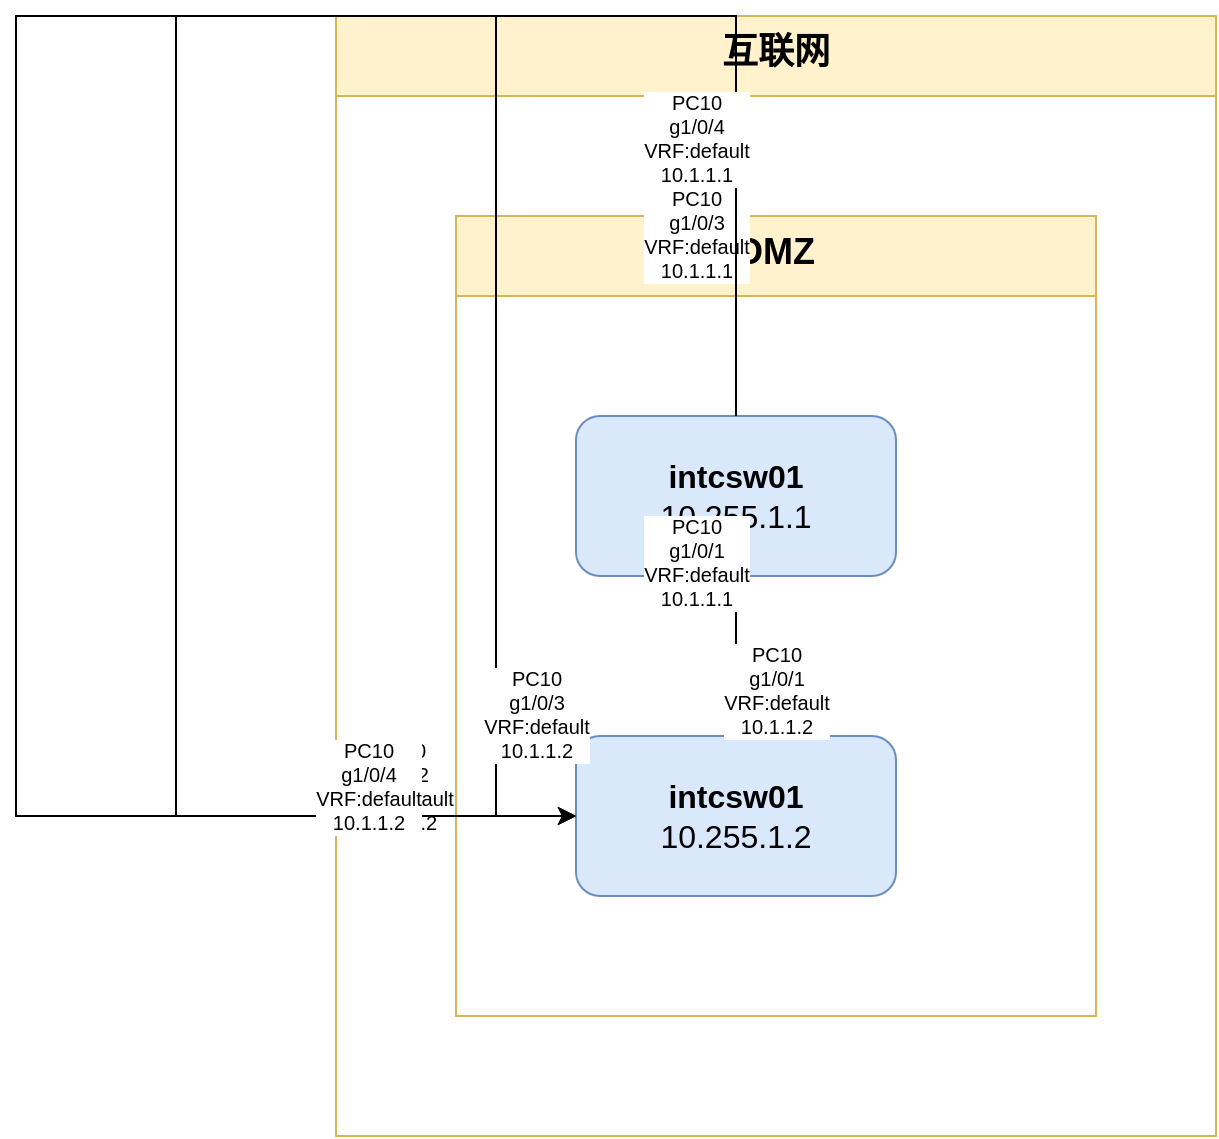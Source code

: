<?xml version='1.0' encoding='utf-8'?>
<mxfile version="1.0"><diagram id="topology" name="Topology"><mxGraphModel dx="1000" dy="1000" grid="1" gridSize="10" guides="1" tooltips="1" connect="1" arrows="1" fold="1" page="1" pageScale="1" pageWidth="1654" pageHeight="2339" math="0" shadow="0"><root><mxCell id="0" /><mxCell id="1" parent="0" /><mxCell id="region_2" value="互联网" style="swimlane;fontStyle=1;align=center;verticalAlign=top;horizontal=1;startSize=40;collapsible=0;marginBottom=0;fillColor=#fff2cc;strokeColor=#d6b656;fontSize=18;" vertex="1" parent="1" data_type="region" data_name="互联网" data_parent_name=""><mxGeometry x="0" y="0" width="440" height="560" as="geometry" /></mxCell><mxCell id="region_3" value="DMZ" style="swimlane;fontStyle=1;align=center;verticalAlign=top;horizontal=1;startSize=40;collapsible=0;marginBottom=0;fillColor=#fff2cc;strokeColor=#d6b656;fontSize=18;" vertex="1" parent="region_2" data_type="region" data_name="DMZ" data_parent_name="互联网"><mxGeometry x="60" y="100" width="320" height="400" as="geometry" /></mxCell><mxCell id="device_4" value="&lt;div&gt;&lt;b&gt;intcsw01&lt;/b&gt;&lt;br/&gt;10.255.1.1&lt;/div&gt;" style="rounded=1;whiteSpace=wrap;html=1;fillColor=#dae8fc;strokeColor=#6c8ebf;fontSize=16;" vertex="1" parent="region_3" data_type="device" data_device_name="intcsw01" data_management_address="10.255.1.1" data_region="DMZ" data_parent_region="互联网" data_device_model="8886" data_device_type="核心交换机" data_cabinet="a01" data_u_position="20"><mxGeometry x="60" y="100" width="160" height="80" as="geometry" /></mxCell><mxCell id="device_5" value="&lt;div&gt;&lt;b&gt;intcsw01&lt;/b&gt;&lt;br/&gt;10.255.1.2&lt;/div&gt;" style="rounded=1;whiteSpace=wrap;html=1;fillColor=#dae8fc;strokeColor=#6c8ebf;fontSize=16;" vertex="1" parent="region_3" data_type="device" data_device_name="intcsw01" data_management_address="10.255.1.2" data_region="DMZ" data_parent_region="互联网" data_device_model="8886" data_device_type="核心交换机" data_cabinet="a02" data_u_position="20"><mxGeometry x="60" y="260" width="160" height="80" as="geometry" /></mxCell><mxCell id="edge_6" edge="1" parent="1" source="device_4" target="device_5" style="edgeStyle=orthogonalEdgeStyle;rounded=0;orthogonalLoop=1;jettySize=auto;html=1;strokeColor=#000000;orthogonal=1;endArrow=classic;endFill=1;" value="" data_type="link" data_sequence="1" data_usage="核心互联" data_cable_type="光纤" data_bandwidth="" data_remark="" data_src_device_name="intcsw01" data_src_management_address="10.255.1.1" data_src_parent_region="互联网" data_src_region="DMZ" data_src_device_model="8886" data_src_device_type="核心交换机" data_src_cabinet="a01" data_src_u_position="20" data_src_port_channel="10" data_src_physical_interface="g1/0/1" data_src_vrf="default" data_src_vlan="" data_src_interface_ip="10.1.1.1" data_dst_device_name="intcsw01" data_dst_management_address="10.255.1.2" data_dst_parent_region="互联网" data_dst_region="DMZ" data_dst_device_model="8886" data_dst_device_type="核心交换机" data_dst_cabinet="a02" data_dst_u_position="20" data_dst_port_channel="10" data_dst_physical_interface="g1/0/1" data_dst_vrf="default" data_dst_vlan="" data_dst_interface_ip="10.1.1.2"><mxGeometry relative="1" as="geometry"><mxPoint x="0" y="0" as="targetPoint" /></mxGeometry></mxCell><mxCell id="edgeLabel_7" value="PC10&lt;br/&gt;g1/0/1&lt;br/&gt;VRF:default&lt;br/&gt;10.1.1.1" style="edgeLabel;html=1;align=center;verticalAlign=middle;resizable=0;points=[];fontSize=10;fontColor=#000000;labelBackgroundColor=#ffffff;strokeColor=#cccccc;rounded=1;" vertex="1" connectable="0" parent="edge_6"><mxGeometry x="-0.8" y="0" relative="1" as="geometry"><mxPoint x="-20" y="-15" as="offset" /></mxGeometry></mxCell><mxCell id="edgeLabel_8" value="PC10&lt;br/&gt;g1/0/1&lt;br/&gt;VRF:default&lt;br/&gt;10.1.1.2" style="edgeLabel;html=1;align=center;verticalAlign=middle;resizable=0;points=[];fontSize=10;fontColor=#000000;labelBackgroundColor=#ffffff;strokeColor=#cccccc;rounded=1;" vertex="1" connectable="0" parent="edge_6"><mxGeometry x="0.8" y="0" relative="1" as="geometry"><mxPoint x="20" y="-15" as="offset" /></mxGeometry></mxCell><mxCell id="edge_9" edge="1" parent="1" source="device_4" target="device_5" style="edgeStyle=orthogonalEdgeStyle;rounded=0;orthogonalLoop=1;jettySize=auto;html=1;strokeColor=#000000;orthogonal=1;endArrow=classic;endFill=1;" value="" data_type="link" data_sequence="1" data_usage="核心互联" data_cable_type="光纤" data_bandwidth="" data_remark="" data_src_device_name="intcsw01" data_src_management_address="10.255.1.1" data_src_parent_region="互联网" data_src_region="DMZ" data_src_device_model="8886" data_src_device_type="核心交换机" data_src_cabinet="a01" data_src_u_position="20" data_src_port_channel="10" data_src_physical_interface="g1/0/2" data_src_vrf="default" data_src_vlan="" data_src_interface_ip="10.1.1.1" data_dst_device_name="intcsw01" data_dst_management_address="10.255.1.2" data_dst_parent_region="互联网" data_dst_region="DMZ" data_dst_device_model="8886" data_dst_device_type="核心交换机" data_dst_cabinet="a02" data_dst_u_position="20" data_dst_port_channel="10" data_dst_physical_interface="g1/0/2" data_dst_vrf="default" data_dst_vlan="" data_dst_interface_ip="10.1.1.2"><mxGeometry relative="1" as="geometry"><Array as="points"><mxPoint x="-80.0" y="0" /></Array><mxPoint x="0" y="0" as="targetPoint" /></mxGeometry></mxCell><mxCell id="edgeLabel_10" value="PC10&lt;br/&gt;g1/0/2&lt;br/&gt;VRF:default&lt;br/&gt;10.1.1.1" style="edgeLabel;html=1;align=center;verticalAlign=middle;resizable=0;points=[];fontSize=10;fontColor=#000000;labelBackgroundColor=#ffffff;strokeColor=#cccccc;rounded=1;" vertex="1" connectable="0" parent="edge_9"><mxGeometry x="-0.8" y="0" relative="1" as="geometry"><mxPoint x="-20" y="-15" as="offset" /></mxGeometry></mxCell><mxCell id="edgeLabel_11" value="PC10&lt;br/&gt;g1/0/2&lt;br/&gt;VRF:default&lt;br/&gt;10.1.1.2" style="edgeLabel;html=1;align=center;verticalAlign=middle;resizable=0;points=[];fontSize=10;fontColor=#000000;labelBackgroundColor=#ffffff;strokeColor=#cccccc;rounded=1;" vertex="1" connectable="0" parent="edge_9"><mxGeometry x="0.8" y="0" relative="1" as="geometry"><mxPoint x="20" y="-15" as="offset" /></mxGeometry></mxCell><mxCell id="edge_12" edge="1" parent="1" source="device_4" target="device_5" style="edgeStyle=orthogonalEdgeStyle;rounded=0;orthogonalLoop=1;jettySize=auto;html=1;strokeColor=#000000;orthogonal=1;endArrow=classic;endFill=1;" value="" data_type="link" data_sequence="1" data_usage="核心互联" data_cable_type="光纤" data_bandwidth="" data_remark="" data_src_device_name="intcsw01" data_src_management_address="10.255.1.1" data_src_parent_region="互联网" data_src_region="DMZ" data_src_device_model="8886" data_src_device_type="核心交换机" data_src_cabinet="a01" data_src_u_position="20" data_src_port_channel="10" data_src_physical_interface="g1/0/3" data_src_vrf="default" data_src_vlan="" data_src_interface_ip="10.1.1.1" data_dst_device_name="intcsw01" data_dst_management_address="10.255.1.2" data_dst_parent_region="互联网" data_dst_region="DMZ" data_dst_device_model="8886" data_dst_device_type="核心交换机" data_dst_cabinet="a02" data_dst_u_position="20" data_dst_port_channel="10" data_dst_physical_interface="g1/0/3" data_dst_vrf="default" data_dst_vlan="" data_dst_interface_ip="10.1.1.2"><mxGeometry relative="1" as="geometry"><Array as="points"><mxPoint x="80.0" y="0" /></Array><mxPoint x="0" y="0" as="targetPoint" /></mxGeometry></mxCell><mxCell id="edgeLabel_13" value="PC10&lt;br/&gt;g1/0/3&lt;br/&gt;VRF:default&lt;br/&gt;10.1.1.1" style="edgeLabel;html=1;align=center;verticalAlign=middle;resizable=0;points=[];fontSize=10;fontColor=#000000;labelBackgroundColor=#ffffff;strokeColor=#cccccc;rounded=1;" vertex="1" connectable="0" parent="edge_12"><mxGeometry x="-0.8" y="0" relative="1" as="geometry"><mxPoint x="-20" y="-15" as="offset" /></mxGeometry></mxCell><mxCell id="edgeLabel_14" value="PC10&lt;br/&gt;g1/0/3&lt;br/&gt;VRF:default&lt;br/&gt;10.1.1.2" style="edgeLabel;html=1;align=center;verticalAlign=middle;resizable=0;points=[];fontSize=10;fontColor=#000000;labelBackgroundColor=#ffffff;strokeColor=#cccccc;rounded=1;" vertex="1" connectable="0" parent="edge_12"><mxGeometry x="0.8" y="0" relative="1" as="geometry"><mxPoint x="20" y="-15" as="offset" /></mxGeometry></mxCell><mxCell id="edge_15" edge="1" parent="1" source="device_4" target="device_5" style="edgeStyle=orthogonalEdgeStyle;rounded=0;orthogonalLoop=1;jettySize=auto;html=1;strokeColor=#000000;orthogonal=1;endArrow=classic;endFill=1;" value="" data_type="link" data_sequence="1" data_usage="核心互联" data_cable_type="光纤" data_bandwidth="" data_remark="" data_src_device_name="intcsw01" data_src_management_address="10.255.1.1" data_src_parent_region="互联网" data_src_region="DMZ" data_src_device_model="8886" data_src_device_type="核心交换机" data_src_cabinet="a01" data_src_u_position="20" data_src_port_channel="10" data_src_physical_interface="g1/0/4" data_src_vrf="default" data_src_vlan="" data_src_interface_ip="10.1.1.1" data_dst_device_name="intcsw01" data_dst_management_address="10.255.1.2" data_dst_parent_region="互联网" data_dst_region="DMZ" data_dst_device_model="8886" data_dst_device_type="核心交换机" data_dst_cabinet="a02" data_dst_u_position="20" data_dst_port_channel="10" data_dst_physical_interface="g1/0/4" data_dst_vrf="default" data_dst_vlan="" data_dst_interface_ip="10.1.1.2"><mxGeometry relative="1" as="geometry"><Array as="points"><mxPoint x="-160.0" y="0" /></Array><mxPoint x="0" y="0" as="targetPoint" /></mxGeometry></mxCell><mxCell id="edgeLabel_16" value="PC10&lt;br/&gt;g1/0/4&lt;br/&gt;VRF:default&lt;br/&gt;10.1.1.1" style="edgeLabel;html=1;align=center;verticalAlign=middle;resizable=0;points=[];fontSize=10;fontColor=#000000;labelBackgroundColor=#ffffff;strokeColor=#cccccc;rounded=1;" vertex="1" connectable="0" parent="edge_15"><mxGeometry x="-0.8" y="0" relative="1" as="geometry"><mxPoint x="-20" y="-15" as="offset" /></mxGeometry></mxCell><mxCell id="edgeLabel_17" value="PC10&lt;br/&gt;g1/0/4&lt;br/&gt;VRF:default&lt;br/&gt;10.1.1.2" style="edgeLabel;html=1;align=center;verticalAlign=middle;resizable=0;points=[];fontSize=10;fontColor=#000000;labelBackgroundColor=#ffffff;strokeColor=#cccccc;rounded=1;" vertex="1" connectable="0" parent="edge_15"><mxGeometry x="0.8" y="0" relative="1" as="geometry"><mxPoint x="20" y="-15" as="offset" /></mxGeometry></mxCell></root></mxGraphModel></diagram></mxfile>